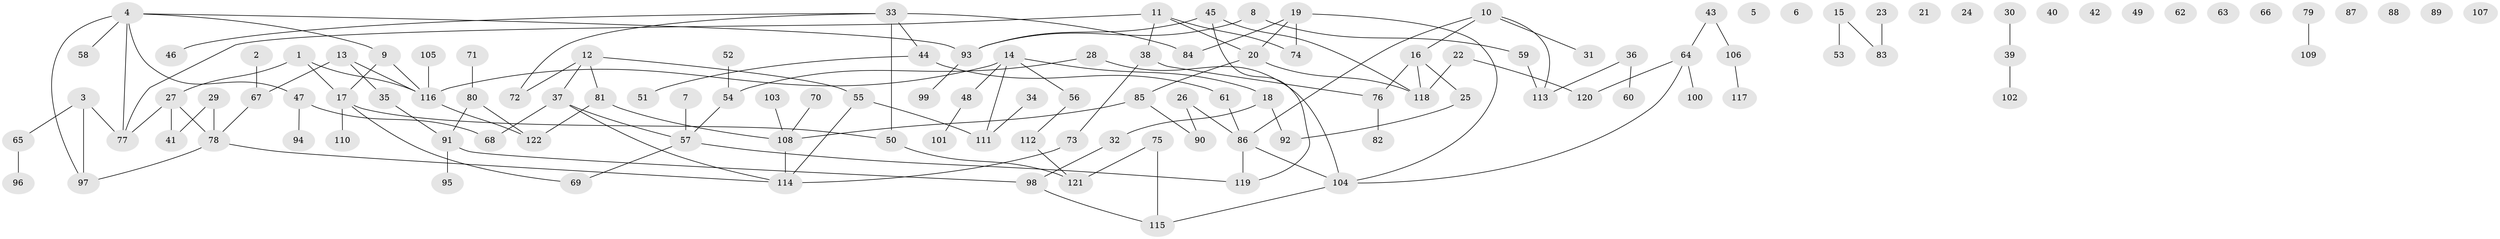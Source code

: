 // Generated by graph-tools (version 1.1) at 2025/25/03/09/25 03:25:23]
// undirected, 122 vertices, 137 edges
graph export_dot {
graph [start="1"]
  node [color=gray90,style=filled];
  1;
  2;
  3;
  4;
  5;
  6;
  7;
  8;
  9;
  10;
  11;
  12;
  13;
  14;
  15;
  16;
  17;
  18;
  19;
  20;
  21;
  22;
  23;
  24;
  25;
  26;
  27;
  28;
  29;
  30;
  31;
  32;
  33;
  34;
  35;
  36;
  37;
  38;
  39;
  40;
  41;
  42;
  43;
  44;
  45;
  46;
  47;
  48;
  49;
  50;
  51;
  52;
  53;
  54;
  55;
  56;
  57;
  58;
  59;
  60;
  61;
  62;
  63;
  64;
  65;
  66;
  67;
  68;
  69;
  70;
  71;
  72;
  73;
  74;
  75;
  76;
  77;
  78;
  79;
  80;
  81;
  82;
  83;
  84;
  85;
  86;
  87;
  88;
  89;
  90;
  91;
  92;
  93;
  94;
  95;
  96;
  97;
  98;
  99;
  100;
  101;
  102;
  103;
  104;
  105;
  106;
  107;
  108;
  109;
  110;
  111;
  112;
  113;
  114;
  115;
  116;
  117;
  118;
  119;
  120;
  121;
  122;
  1 -- 17;
  1 -- 27;
  1 -- 116;
  2 -- 67;
  3 -- 65;
  3 -- 77;
  3 -- 97;
  4 -- 9;
  4 -- 47;
  4 -- 58;
  4 -- 77;
  4 -- 93;
  4 -- 97;
  7 -- 57;
  8 -- 59;
  8 -- 93;
  9 -- 17;
  9 -- 116;
  10 -- 16;
  10 -- 31;
  10 -- 86;
  10 -- 113;
  11 -- 20;
  11 -- 38;
  11 -- 74;
  11 -- 77;
  12 -- 37;
  12 -- 55;
  12 -- 72;
  12 -- 81;
  13 -- 35;
  13 -- 67;
  13 -- 116;
  14 -- 18;
  14 -- 48;
  14 -- 56;
  14 -- 111;
  14 -- 116;
  15 -- 53;
  15 -- 83;
  16 -- 25;
  16 -- 76;
  16 -- 118;
  17 -- 50;
  17 -- 69;
  17 -- 110;
  18 -- 32;
  18 -- 92;
  19 -- 20;
  19 -- 74;
  19 -- 84;
  19 -- 104;
  20 -- 85;
  20 -- 118;
  22 -- 118;
  22 -- 120;
  23 -- 83;
  25 -- 92;
  26 -- 86;
  26 -- 90;
  27 -- 41;
  27 -- 77;
  27 -- 78;
  28 -- 54;
  28 -- 104;
  29 -- 41;
  29 -- 78;
  30 -- 39;
  32 -- 98;
  33 -- 44;
  33 -- 46;
  33 -- 50;
  33 -- 72;
  33 -- 84;
  34 -- 111;
  35 -- 91;
  36 -- 60;
  36 -- 113;
  37 -- 57;
  37 -- 68;
  37 -- 114;
  38 -- 73;
  38 -- 76;
  39 -- 102;
  43 -- 64;
  43 -- 106;
  44 -- 51;
  44 -- 61;
  45 -- 93;
  45 -- 118;
  45 -- 119;
  47 -- 68;
  47 -- 94;
  48 -- 101;
  50 -- 121;
  52 -- 54;
  54 -- 57;
  55 -- 111;
  55 -- 114;
  56 -- 112;
  57 -- 69;
  57 -- 119;
  59 -- 113;
  61 -- 86;
  64 -- 100;
  64 -- 104;
  64 -- 120;
  65 -- 96;
  67 -- 78;
  70 -- 108;
  71 -- 80;
  73 -- 114;
  75 -- 115;
  75 -- 121;
  76 -- 82;
  78 -- 97;
  78 -- 114;
  79 -- 109;
  80 -- 91;
  80 -- 122;
  81 -- 108;
  81 -- 122;
  85 -- 90;
  85 -- 108;
  86 -- 104;
  86 -- 119;
  91 -- 95;
  91 -- 98;
  93 -- 99;
  98 -- 115;
  103 -- 108;
  104 -- 115;
  105 -- 116;
  106 -- 117;
  108 -- 114;
  112 -- 121;
  116 -- 122;
}
